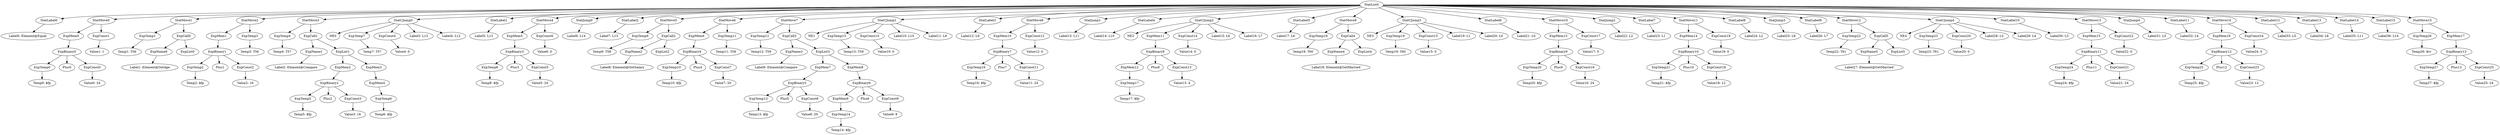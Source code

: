 digraph {
	ordering = out;
	ExpMem17 -> ExpBinary13;
	ExpTemp27 -> "Temp27: $fp";
	ExpTemp26 -> "Temp26: $rv";
	StatLabel15 -> "Label36: L14";
	StatLabel14 -> "Label35: L11";
	StatLabel13 -> "Label34: L8";
	StatMove14 -> ExpMem16;
	StatMove14 -> ExpConst24;
	ExpTemp25 -> "Temp25: $fp";
	StatJump4 -> "Label31: L5";
	ExpConst22 -> "Value22: 0";
	StatMove13 -> ExpMem15;
	StatMove13 -> ExpConst22;
	ExpConst21 -> "Value21: 24";
	ExpTemp24 -> "Temp24: $fp";
	ExpConst20 -> "Value20: 0";
	ExpCall5 -> ExpName5;
	ExpCall5 -> ExpList5;
	ExpTemp22 -> "Temp22: T61";
	StatLabel9 -> "Label26: L7";
	StatLabel8 -> "Label24: L2";
	ExpMem14 -> ExpBinary10;
	ExpBinary12 -> ExpTemp25;
	ExpBinary12 -> Plus12;
	ExpBinary12 -> ExpConst23;
	ExpName5 -> "Label27: Element@GetMarried";
	ExpConst18 -> "Value18: 12";
	ExpBinary10 -> ExpTemp21;
	ExpBinary10 -> Plus10;
	ExpBinary10 -> ExpConst18;
	ExpTemp21 -> "Temp21: $fp";
	StatLabel10 -> "Label30: L3";
	StatJump2 -> "Label22: L2";
	ExpConst17 -> "Value17: 0";
	StatMove10 -> ExpMem13;
	StatMove10 -> ExpConst17;
	ExpMem13 -> ExpBinary9;
	ExpConst16 -> "Value16: 24";
	ExpConst6 -> "Value6: 0";
	ExpMem1 -> ExpBinary1;
	ExpConst5 -> "Value5: 24";
	ExpConst2 -> "Value2: 16";
	ExpConst4 -> "Value4: 0";
	ExpMem3 -> ExpMem4;
	ExpTemp6 -> "Temp6: $fp";
	StatMove6 -> ExpMem6;
	StatMove6 -> ExpTemp11;
	ExpConst3 -> "Value3: 16";
	ExpBinary2 -> ExpTemp5;
	ExpBinary2 -> Plus2;
	ExpBinary2 -> ExpConst3;
	ExpMem5 -> ExpBinary3;
	ExpName2 -> "Label8: Element@GetSalary";
	ExpTemp5 -> "Temp5: $fp";
	ExpMem15 -> ExpBinary11;
	ExpTemp8 -> "Temp8: $fp";
	StatCJump4 -> NE4;
	StatCJump4 -> ExpTemp23;
	StatCJump4 -> ExpConst20;
	StatCJump4 -> "Label28: L3";
	StatCJump4 -> "Label29: L4";
	ExpBinary9 -> ExpTemp20;
	ExpBinary9 -> Plus9;
	ExpBinary9 -> ExpConst16;
	ExpBinary7 -> ExpTemp16;
	ExpBinary7 -> Plus7;
	ExpBinary7 -> ExpConst11;
	ExpConst12 -> "Value12: 0";
	ExpTemp18 -> "Temp18: T60";
	StatCJump0 -> NE0;
	StatCJump0 -> ExpTemp7;
	StatCJump0 -> ExpConst4;
	StatCJump0 -> "Label3: L13";
	StatCJump0 -> "Label4: L12";
	StatMove1 -> ExpTemp1;
	StatMove1 -> ExpCall0;
	ExpConst1 -> "Value1: 1";
	ExpName1 -> "Label2: Element@Compare";
	ExpTemp15 -> "Temp15: T59";
	ExpConst10 -> "Value10: 0";
	ExpBinary1 -> ExpTemp2;
	ExpBinary1 -> Plus1;
	ExpBinary1 -> ExpConst2;
	ExpMem0 -> ExpBinary0;
	StatJump3 -> "Label25: L8";
	ExpTemp9 -> "Temp9: T58";
	ExpCall4 -> ExpName4;
	ExpCall4 -> ExpList4;
	ExpConst0 -> "Value0: 24";
	ExpTemp1 -> "Temp1: T56";
	ExpList1 -> ExpMem2;
	ExpList1 -> ExpMem3;
	ExpBinary4 -> ExpTemp10;
	ExpBinary4 -> Plus4;
	ExpBinary4 -> ExpConst7;
	ExpTemp0 -> "Temp0: $fp";
	ExpTemp7 -> "Temp7: T57";
	StatMove0 -> ExpMem0;
	StatMove0 -> ExpConst1;
	StatLabel7 -> "Label23: L1";
	StatMove8 -> ExpMem10;
	StatMove8 -> ExpConst12;
	ExpBinary11 -> ExpTemp24;
	ExpBinary11 -> Plus11;
	ExpBinary11 -> ExpConst21;
	ExpMem4 -> ExpTemp6;
	ExpName4 -> "Label18: Element@GetMarried";
	ExpBinary0 -> ExpTemp0;
	ExpBinary0 -> Plus0;
	ExpBinary0 -> ExpConst0;
	StatJump0 -> "Label6: L14";
	ExpCall1 -> ExpName1;
	ExpCall1 -> ExpList1;
	StatLabel1 -> "Label5: L12";
	ExpMem2 -> ExpBinary2;
	ExpConst23 -> "Value23: 12";
	StatLabel6 -> "Label21: L0";
	ExpTemp12 -> "Temp12: T59";
	ExpCall0 -> ExpName0;
	ExpCall0 -> ExpList0;
	StatLabel5 -> "Label17: L6";
	ExpTemp4 -> "Temp4: T57";
	StatLabel11 -> "Label32: L4";
	ExpTemp2 -> "Temp2: $fp";
	ExpBinary13 -> ExpTemp27;
	ExpBinary13 -> Plus13;
	ExpBinary13 -> ExpConst25;
	StatMove2 -> ExpMem1;
	StatMove2 -> ExpTemp3;
	StatLabel0 -> "Label0: Element@Equal";
	ExpTemp19 -> "Temp19: T60";
	ExpCall2 -> ExpName2;
	ExpCall2 -> ExpList2;
	ExpTemp3 -> "Temp3: T56";
	ExpConst24 -> "Value24: 0";
	StatMove3 -> ExpTemp4;
	StatMove3 -> ExpCall1;
	StatCJump3 -> NE3;
	StatCJump3 -> ExpTemp19;
	StatCJump3 -> ExpConst15;
	StatCJump3 -> "Label19: L1";
	StatCJump3 -> "Label20: L0";
	ExpConst7 -> "Value7: 20";
	ExpMem6 -> ExpBinary4;
	ExpTemp11 -> "Temp11: T58";
	StatMove7 -> ExpTemp12;
	StatMove7 -> ExpCall3;
	ExpName3 -> "Label9: Element@Compare";
	ExpTemp13 -> "Temp13: $fp";
	ExpConst13 -> "Value13: 4";
	ExpBinary5 -> ExpTemp13;
	ExpBinary5 -> Plus5;
	ExpBinary5 -> ExpConst8;
	StatMove5 -> ExpTemp9;
	StatMove5 -> ExpCall2;
	StatMove4 -> ExpMem5;
	StatMove4 -> ExpConst6;
	StatLabel2 -> "Label7: L13";
	ExpConst9 -> "Value9: 8";
	StatMove15 -> ExpTemp26;
	StatMove15 -> ExpMem17;
	ExpBinary3 -> ExpTemp8;
	ExpBinary3 -> Plus3;
	ExpBinary3 -> ExpConst5;
	StatLabel3 -> "Label12: L9";
	ExpMem7 -> ExpBinary5;
	ExpConst15 -> "Value15: 0";
	ExpList3 -> ExpMem7;
	ExpList3 -> ExpMem8;
	StatMove12 -> ExpTemp22;
	StatMove12 -> ExpCall5;
	ExpConst19 -> "Value19: 0";
	ExpTemp14 -> "Temp14: $fp";
	ExpMem16 -> ExpBinary12;
	ExpBinary6 -> ExpMem9;
	ExpBinary6 -> Plus6;
	ExpBinary6 -> ExpConst9;
	StatCJump2 -> NE2;
	StatCJump2 -> ExpMem11;
	StatCJump2 -> ExpConst14;
	StatCJump2 -> "Label15: L6";
	StatCJump2 -> "Label16: L7";
	ExpTemp16 -> "Temp16: $fp";
	ExpMem8 -> ExpBinary6;
	ExpConst25 -> "Value25: 24";
	ExpCall3 -> ExpName3;
	ExpCall3 -> ExpList3;
	StatCJump1 -> NE1;
	StatCJump1 -> ExpTemp15;
	StatCJump1 -> ExpConst10;
	StatCJump1 -> "Label10: L10";
	StatCJump1 -> "Label11: L9";
	StatLabel12 -> "Label33: L5";
	StatList0 -> StatLabel0;
	StatList0 -> StatMove0;
	StatList0 -> StatMove1;
	StatList0 -> StatMove2;
	StatList0 -> StatMove3;
	StatList0 -> StatCJump0;
	StatList0 -> StatLabel1;
	StatList0 -> StatMove4;
	StatList0 -> StatJump0;
	StatList0 -> StatLabel2;
	StatList0 -> StatMove5;
	StatList0 -> StatMove6;
	StatList0 -> StatMove7;
	StatList0 -> StatCJump1;
	StatList0 -> StatLabel3;
	StatList0 -> StatMove8;
	StatList0 -> StatJump1;
	StatList0 -> StatLabel4;
	StatList0 -> StatCJump2;
	StatList0 -> StatLabel5;
	StatList0 -> StatMove9;
	StatList0 -> StatCJump3;
	StatList0 -> StatLabel6;
	StatList0 -> StatMove10;
	StatList0 -> StatJump2;
	StatList0 -> StatLabel7;
	StatList0 -> StatMove11;
	StatList0 -> StatLabel8;
	StatList0 -> StatJump3;
	StatList0 -> StatLabel9;
	StatList0 -> StatMove12;
	StatList0 -> StatCJump4;
	StatList0 -> StatLabel10;
	StatList0 -> StatMove13;
	StatList0 -> StatJump4;
	StatList0 -> StatLabel11;
	StatList0 -> StatMove14;
	StatList0 -> StatLabel12;
	StatList0 -> StatLabel13;
	StatList0 -> StatLabel14;
	StatList0 -> StatLabel15;
	StatList0 -> StatMove15;
	ExpConst11 -> "Value11: 24";
	ExpTemp10 -> "Temp10: $fp";
	ExpMem10 -> ExpBinary7;
	StatJump1 -> "Label13: L11";
	StatLabel4 -> "Label14: L10";
	ExpTemp23 -> "Temp23: T61";
	ExpMem9 -> ExpTemp14;
	ExpTemp17 -> "Temp17: $fp";
	ExpMem12 -> ExpTemp17;
	ExpBinary8 -> ExpMem12;
	ExpBinary8 -> Plus8;
	ExpBinary8 -> ExpConst13;
	StatMove11 -> ExpMem14;
	StatMove11 -> ExpConst19;
	ExpMem11 -> ExpBinary8;
	StatMove9 -> ExpTemp18;
	StatMove9 -> ExpCall4;
	ExpConst14 -> "Value14: 0";
	ExpConst8 -> "Value8: 20";
	ExpName0 -> "Label1: Element@GetAge";
	ExpTemp20 -> "Temp20: $fp";
}


